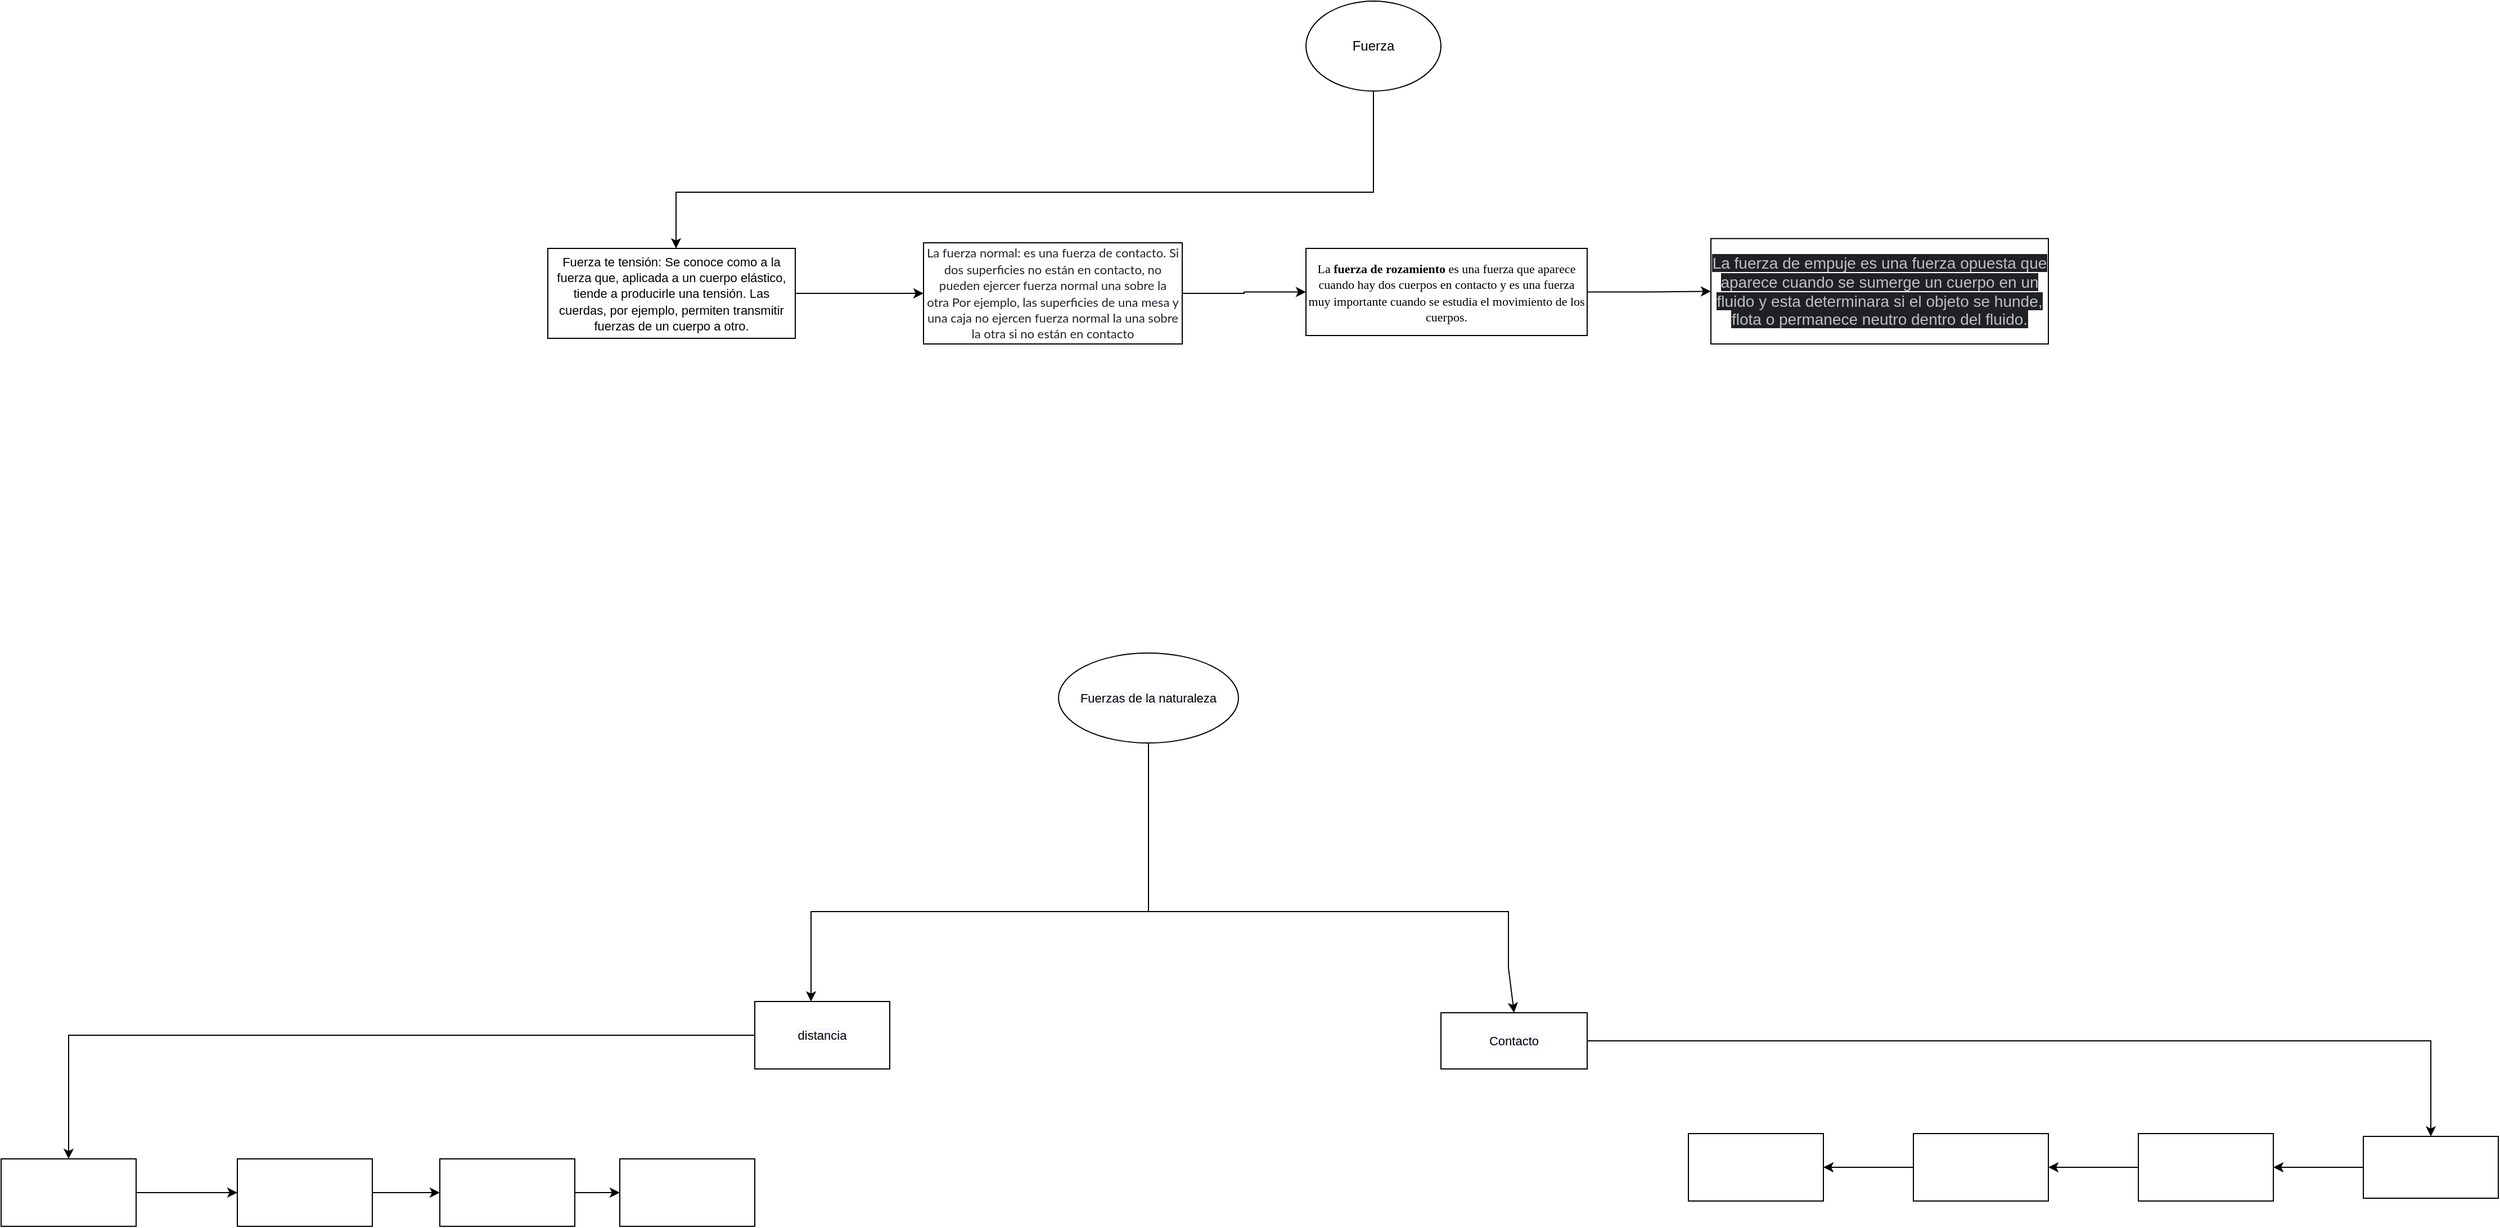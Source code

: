 <mxfile version="15.6.8" type="github" pages="5">
  <diagram id="C5RBs43oDa-KdzZeNtuy" name="Page-1">
    <mxGraphModel dx="4034" dy="1300" grid="1" gridSize="10" guides="1" tooltips="1" connect="1" arrows="1" fold="1" page="1" pageScale="1" pageWidth="827" pageHeight="1169" math="0" shadow="0">
      <root>
        <mxCell id="WIyWlLk6GJQsqaUBKTNV-0" />
        <mxCell id="WIyWlLk6GJQsqaUBKTNV-1" parent="WIyWlLk6GJQsqaUBKTNV-0" />
        <mxCell id="vAVDOsP7CAd0WjfPpMyQ-2" value="" style="edgeStyle=orthogonalEdgeStyle;rounded=0;orthogonalLoop=1;jettySize=auto;html=1;" edge="1" parent="WIyWlLk6GJQsqaUBKTNV-1" source="vAVDOsP7CAd0WjfPpMyQ-0" target="vAVDOsP7CAd0WjfPpMyQ-3">
          <mxGeometry relative="1" as="geometry">
            <mxPoint x="-160" y="320" as="targetPoint" />
            <Array as="points">
              <mxPoint x="320" y="240" />
              <mxPoint x="-300" y="240" />
            </Array>
          </mxGeometry>
        </mxCell>
        <mxCell id="vAVDOsP7CAd0WjfPpMyQ-0" value="Fuerza" style="ellipse;whiteSpace=wrap;html=1;" vertex="1" parent="WIyWlLk6GJQsqaUBKTNV-1">
          <mxGeometry x="260" y="70" width="120" height="80" as="geometry" />
        </mxCell>
        <mxCell id="vAVDOsP7CAd0WjfPpMyQ-5" value="" style="edgeStyle=orthogonalEdgeStyle;rounded=0;orthogonalLoop=1;jettySize=auto;html=1;" edge="1" parent="WIyWlLk6GJQsqaUBKTNV-1" source="vAVDOsP7CAd0WjfPpMyQ-3" target="vAVDOsP7CAd0WjfPpMyQ-4">
          <mxGeometry relative="1" as="geometry" />
        </mxCell>
        <mxCell id="vAVDOsP7CAd0WjfPpMyQ-3" value="&lt;font style=&quot;font-size: 11px&quot;&gt;Fuerza te tensión:&amp;nbsp;&lt;span style=&quot;background-color: rgb(255 , 255 , 255) ; font-family: &amp;#34;helvetica&amp;#34; , &amp;#34;georgia&amp;#34; , &amp;#34;times new roman&amp;#34; , serif&quot;&gt;Se conoce como &lt;/span&gt;&lt;span style=&quot;background-color: rgb(255 , 255 , 255) ; font-family: &amp;#34;helvetica&amp;#34; , &amp;#34;georgia&amp;#34; , &amp;#34;times new roman&amp;#34; , serif&quot;&gt;a la fuerza que, aplicada a un cuerpo elástico, tiende a producirle una tensión.&amp;nbsp;&lt;/span&gt;&lt;span style=&quot;background-color: rgb(255 , 255 , 255) ; font-family: &amp;#34;helvetica&amp;#34; , &amp;#34;georgia&amp;#34; , &amp;#34;times new roman&amp;#34; , serif&quot;&gt;Las cuerdas, por ejemplo, permiten transmitir fuerzas de un cuerpo a otro.&lt;/span&gt;&lt;span style=&quot;background-color: rgb(255 , 255 , 255) ; color: rgb(85 , 85 , 85) ; font-family: &amp;#34;helvetica&amp;#34; , &amp;#34;georgia&amp;#34; , &amp;#34;times new roman&amp;#34; , serif&quot;&gt;&lt;br&gt;&lt;/span&gt;&lt;/font&gt;" style="rounded=0;whiteSpace=wrap;html=1;" vertex="1" parent="WIyWlLk6GJQsqaUBKTNV-1">
          <mxGeometry x="-414" y="290" width="220" height="80" as="geometry" />
        </mxCell>
        <mxCell id="vAVDOsP7CAd0WjfPpMyQ-7" value="" style="edgeStyle=orthogonalEdgeStyle;rounded=0;orthogonalLoop=1;jettySize=auto;html=1;" edge="1" parent="WIyWlLk6GJQsqaUBKTNV-1" source="vAVDOsP7CAd0WjfPpMyQ-4" target="vAVDOsP7CAd0WjfPpMyQ-6">
          <mxGeometry relative="1" as="geometry" />
        </mxCell>
        <mxCell id="vAVDOsP7CAd0WjfPpMyQ-4" value="&lt;span style=&quot;color: rgb(33 , 36 , 44) ; font-family: &amp;#34;lato&amp;#34; , &amp;#34;noto sans&amp;#34; , &amp;#34;helvetica&amp;#34; , &amp;#34;corbel&amp;#34; , sans-serif , &amp;#34;helvetica&amp;#34; , &amp;#34;corbel&amp;#34; , sans-serif ; background-color: rgb(255 , 255 , 255)&quot;&gt;&lt;font style=&quot;font-size: 11px&quot;&gt;La fuerza normal: es una fuerza de contacto. Si dos superficies no están en contacto, no pueden ejercer fuerza normal una sobre la otra&lt;/font&gt;&lt;/span&gt;&lt;span style=&quot;color: rgb(33 , 36 , 44) ; font-family: &amp;#34;lato&amp;#34; , &amp;#34;noto sans&amp;#34; , &amp;#34;helvetica&amp;#34; , &amp;#34;corbel&amp;#34; , sans-serif , &amp;#34;helvetica&amp;#34; , &amp;#34;corbel&amp;#34; , sans-serif ; font-size: 11px ; background-color: rgb(255 , 255 , 255)&quot;&gt;&amp;nbsp;Por ejemplo, las superficies de una mesa y una caja no ejercen fuerza normal la una sobre la otra si no están en contacto&lt;/span&gt;" style="whiteSpace=wrap;html=1;rounded=0;" vertex="1" parent="WIyWlLk6GJQsqaUBKTNV-1">
          <mxGeometry x="-80" y="285" width="230" height="90" as="geometry" />
        </mxCell>
        <mxCell id="vAVDOsP7CAd0WjfPpMyQ-9" value="" style="edgeStyle=orthogonalEdgeStyle;rounded=0;orthogonalLoop=1;jettySize=auto;html=1;" edge="1" parent="WIyWlLk6GJQsqaUBKTNV-1" source="vAVDOsP7CAd0WjfPpMyQ-6" target="vAVDOsP7CAd0WjfPpMyQ-8">
          <mxGeometry relative="1" as="geometry" />
        </mxCell>
        <mxCell id="vAVDOsP7CAd0WjfPpMyQ-6" value="&lt;font style=&quot;font-size: 11px&quot;&gt;&lt;span style=&quot;font-family: &amp;#34;times new roman&amp;#34;&quot;&gt;La&amp;nbsp;&lt;/span&gt;&lt;b style=&quot;font-family: &amp;#34;times new roman&amp;#34;&quot;&gt;fuerza de rozamiento&lt;/b&gt;&lt;span&gt;&lt;font face=&quot;Times New Roman&quot; style=&quot;font-size: 11px&quot;&gt;&amp;nbsp;es una fuerza que aparece cuando hay dos cuerpos&amp;nbsp;en contacto y es una fuerza muy importante cuando se estudia el movimiento&amp;nbsp;de los cuerpos.&lt;/font&gt;&lt;/span&gt;&lt;/font&gt;" style="whiteSpace=wrap;html=1;rounded=0;" vertex="1" parent="WIyWlLk6GJQsqaUBKTNV-1">
          <mxGeometry x="260" y="290" width="250" height="77.5" as="geometry" />
        </mxCell>
        <mxCell id="vAVDOsP7CAd0WjfPpMyQ-8" value="&lt;span style=&quot;color: rgb(189 , 193 , 198) ; font-family: &amp;#34;arial&amp;#34; , sans-serif ; font-size: 14px ; text-align: left ; background-color: rgb(32 , 33 , 36)&quot;&gt;La fuerza de empuje es una fuerza opuesta que aparece cuando se sumerge un cuerpo en un fluido y esta determinara si el objeto se hunde, flota o permanece neutro dentro del fluido.&lt;/span&gt;" style="whiteSpace=wrap;html=1;rounded=0;" vertex="1" parent="WIyWlLk6GJQsqaUBKTNV-1">
          <mxGeometry x="620" y="281.25" width="300" height="93.75" as="geometry" />
        </mxCell>
        <mxCell id="vAVDOsP7CAd0WjfPpMyQ-11" style="edgeStyle=orthogonalEdgeStyle;rounded=0;orthogonalLoop=1;jettySize=auto;html=1;exitX=0.5;exitY=1;exitDx=0;exitDy=0;fontSize=11;" edge="1" parent="WIyWlLk6GJQsqaUBKTNV-1" source="vAVDOsP7CAd0WjfPpMyQ-6" target="vAVDOsP7CAd0WjfPpMyQ-6">
          <mxGeometry relative="1" as="geometry" />
        </mxCell>
        <mxCell id="vAVDOsP7CAd0WjfPpMyQ-15" value="" style="edgeStyle=orthogonalEdgeStyle;rounded=0;orthogonalLoop=1;jettySize=auto;html=1;fontSize=11;fontColor=#000000;" edge="1" parent="WIyWlLk6GJQsqaUBKTNV-1" source="vAVDOsP7CAd0WjfPpMyQ-13">
          <mxGeometry relative="1" as="geometry">
            <mxPoint x="-180" y="960" as="targetPoint" />
            <Array as="points">
              <mxPoint x="120" y="880" />
              <mxPoint x="-180" y="880" />
              <mxPoint x="-180" y="960" />
            </Array>
          </mxGeometry>
        </mxCell>
        <mxCell id="vAVDOsP7CAd0WjfPpMyQ-13" value="Fuerzas de la naturaleza" style="ellipse;whiteSpace=wrap;html=1;labelBackgroundColor=#F7F9FF;fontSize=11;fontColor=#000000;" vertex="1" parent="WIyWlLk6GJQsqaUBKTNV-1">
          <mxGeometry x="40" y="650" width="160" height="80" as="geometry" />
        </mxCell>
        <mxCell id="vAVDOsP7CAd0WjfPpMyQ-16" value="" style="endArrow=classic;html=1;rounded=0;fontSize=11;fontColor=#000000;exitX=0.5;exitY=1;exitDx=0;exitDy=0;entryX=0.5;entryY=0;entryDx=0;entryDy=0;" edge="1" parent="WIyWlLk6GJQsqaUBKTNV-1" source="vAVDOsP7CAd0WjfPpMyQ-13" target="vAVDOsP7CAd0WjfPpMyQ-21">
          <mxGeometry width="50" height="50" relative="1" as="geometry">
            <mxPoint x="120" y="790" as="sourcePoint" />
            <mxPoint x="450" y="990" as="targetPoint" />
            <Array as="points">
              <mxPoint x="120" y="880" />
              <mxPoint x="440" y="880" />
              <mxPoint x="440" y="910" />
              <mxPoint x="440" y="930" />
            </Array>
          </mxGeometry>
        </mxCell>
        <mxCell id="vAVDOsP7CAd0WjfPpMyQ-25" value="" style="edgeStyle=orthogonalEdgeStyle;rounded=0;orthogonalLoop=1;jettySize=auto;html=1;fontSize=11;fontColor=#000000;" edge="1" parent="WIyWlLk6GJQsqaUBKTNV-1" source="vAVDOsP7CAd0WjfPpMyQ-18" target="vAVDOsP7CAd0WjfPpMyQ-24">
          <mxGeometry relative="1" as="geometry">
            <Array as="points">
              <mxPoint x="-840" y="990" />
              <mxPoint x="-840" y="1130" />
            </Array>
          </mxGeometry>
        </mxCell>
        <mxCell id="vAVDOsP7CAd0WjfPpMyQ-18" value="distancia" style="rounded=0;whiteSpace=wrap;html=1;labelBackgroundColor=#F7F9FF;fontSize=11;fontColor=#000000;" vertex="1" parent="WIyWlLk6GJQsqaUBKTNV-1">
          <mxGeometry x="-230" y="960" width="120" height="60" as="geometry" />
        </mxCell>
        <mxCell id="vAVDOsP7CAd0WjfPpMyQ-36" value="" style="edgeStyle=orthogonalEdgeStyle;rounded=0;orthogonalLoop=1;jettySize=auto;html=1;fontSize=11;fontColor=#000000;" edge="1" parent="WIyWlLk6GJQsqaUBKTNV-1" source="vAVDOsP7CAd0WjfPpMyQ-21" target="vAVDOsP7CAd0WjfPpMyQ-35">
          <mxGeometry relative="1" as="geometry" />
        </mxCell>
        <mxCell id="vAVDOsP7CAd0WjfPpMyQ-21" value="Contacto" style="rounded=0;whiteSpace=wrap;html=1;labelBackgroundColor=#F7F9FF;fontSize=11;fontColor=#000000;" vertex="1" parent="WIyWlLk6GJQsqaUBKTNV-1">
          <mxGeometry x="380" y="970" width="130" height="50" as="geometry" />
        </mxCell>
        <mxCell id="vAVDOsP7CAd0WjfPpMyQ-27" value="" style="edgeStyle=orthogonalEdgeStyle;rounded=0;orthogonalLoop=1;jettySize=auto;html=1;fontSize=11;fontColor=#000000;" edge="1" parent="WIyWlLk6GJQsqaUBKTNV-1" source="vAVDOsP7CAd0WjfPpMyQ-24" target="vAVDOsP7CAd0WjfPpMyQ-26">
          <mxGeometry relative="1" as="geometry" />
        </mxCell>
        <mxCell id="vAVDOsP7CAd0WjfPpMyQ-24" value="" style="whiteSpace=wrap;html=1;rounded=0;fontSize=11;fontColor=#000000;labelBackgroundColor=#F7F9FF;" vertex="1" parent="WIyWlLk6GJQsqaUBKTNV-1">
          <mxGeometry x="-900" y="1100" width="120" height="60" as="geometry" />
        </mxCell>
        <mxCell id="vAVDOsP7CAd0WjfPpMyQ-29" value="" style="edgeStyle=orthogonalEdgeStyle;rounded=0;orthogonalLoop=1;jettySize=auto;html=1;fontSize=11;fontColor=#000000;" edge="1" parent="WIyWlLk6GJQsqaUBKTNV-1" source="vAVDOsP7CAd0WjfPpMyQ-26" target="vAVDOsP7CAd0WjfPpMyQ-28">
          <mxGeometry relative="1" as="geometry" />
        </mxCell>
        <mxCell id="vAVDOsP7CAd0WjfPpMyQ-26" value="" style="whiteSpace=wrap;html=1;rounded=0;fontSize=11;fontColor=#000000;labelBackgroundColor=#F7F9FF;" vertex="1" parent="WIyWlLk6GJQsqaUBKTNV-1">
          <mxGeometry x="-690" y="1100" width="120" height="60" as="geometry" />
        </mxCell>
        <mxCell id="vAVDOsP7CAd0WjfPpMyQ-31" value="" style="edgeStyle=orthogonalEdgeStyle;rounded=0;orthogonalLoop=1;jettySize=auto;html=1;fontSize=11;fontColor=#000000;" edge="1" parent="WIyWlLk6GJQsqaUBKTNV-1" source="vAVDOsP7CAd0WjfPpMyQ-28" target="vAVDOsP7CAd0WjfPpMyQ-30">
          <mxGeometry relative="1" as="geometry" />
        </mxCell>
        <mxCell id="vAVDOsP7CAd0WjfPpMyQ-28" value="" style="whiteSpace=wrap;html=1;rounded=0;fontSize=11;fontColor=#000000;labelBackgroundColor=#F7F9FF;" vertex="1" parent="WIyWlLk6GJQsqaUBKTNV-1">
          <mxGeometry x="-510" y="1100" width="120" height="60" as="geometry" />
        </mxCell>
        <mxCell id="vAVDOsP7CAd0WjfPpMyQ-30" value="" style="whiteSpace=wrap;html=1;rounded=0;fontSize=11;fontColor=#000000;labelBackgroundColor=#F7F9FF;" vertex="1" parent="WIyWlLk6GJQsqaUBKTNV-1">
          <mxGeometry x="-350" y="1100" width="120" height="60" as="geometry" />
        </mxCell>
        <mxCell id="vAVDOsP7CAd0WjfPpMyQ-38" value="" style="edgeStyle=orthogonalEdgeStyle;rounded=0;orthogonalLoop=1;jettySize=auto;html=1;fontSize=11;fontColor=#000000;" edge="1" parent="WIyWlLk6GJQsqaUBKTNV-1" source="vAVDOsP7CAd0WjfPpMyQ-35" target="vAVDOsP7CAd0WjfPpMyQ-37">
          <mxGeometry relative="1" as="geometry" />
        </mxCell>
        <mxCell id="vAVDOsP7CAd0WjfPpMyQ-35" value="" style="whiteSpace=wrap;html=1;rounded=0;fontSize=11;fontColor=#000000;labelBackgroundColor=#F7F9FF;" vertex="1" parent="WIyWlLk6GJQsqaUBKTNV-1">
          <mxGeometry x="1200" y="1080" width="120" height="55" as="geometry" />
        </mxCell>
        <mxCell id="vAVDOsP7CAd0WjfPpMyQ-40" value="" style="edgeStyle=orthogonalEdgeStyle;rounded=0;orthogonalLoop=1;jettySize=auto;html=1;fontSize=11;fontColor=#000000;" edge="1" parent="WIyWlLk6GJQsqaUBKTNV-1" source="vAVDOsP7CAd0WjfPpMyQ-37" target="vAVDOsP7CAd0WjfPpMyQ-39">
          <mxGeometry relative="1" as="geometry" />
        </mxCell>
        <mxCell id="vAVDOsP7CAd0WjfPpMyQ-37" value="" style="whiteSpace=wrap;html=1;rounded=0;fontSize=11;fontColor=#000000;labelBackgroundColor=#F7F9FF;" vertex="1" parent="WIyWlLk6GJQsqaUBKTNV-1">
          <mxGeometry x="1000" y="1077.5" width="120" height="60" as="geometry" />
        </mxCell>
        <mxCell id="vAVDOsP7CAd0WjfPpMyQ-42" value="" style="edgeStyle=orthogonalEdgeStyle;rounded=0;orthogonalLoop=1;jettySize=auto;html=1;fontSize=11;fontColor=#000000;" edge="1" parent="WIyWlLk6GJQsqaUBKTNV-1" source="vAVDOsP7CAd0WjfPpMyQ-39" target="vAVDOsP7CAd0WjfPpMyQ-41">
          <mxGeometry relative="1" as="geometry" />
        </mxCell>
        <mxCell id="vAVDOsP7CAd0WjfPpMyQ-39" value="" style="whiteSpace=wrap;html=1;rounded=0;fontSize=11;fontColor=#000000;labelBackgroundColor=#F7F9FF;" vertex="1" parent="WIyWlLk6GJQsqaUBKTNV-1">
          <mxGeometry x="800" y="1077.5" width="120" height="60" as="geometry" />
        </mxCell>
        <mxCell id="vAVDOsP7CAd0WjfPpMyQ-41" value="" style="whiteSpace=wrap;html=1;rounded=0;fontSize=11;fontColor=#000000;labelBackgroundColor=#F7F9FF;" vertex="1" parent="WIyWlLk6GJQsqaUBKTNV-1">
          <mxGeometry x="600" y="1077.5" width="120" height="60" as="geometry" />
        </mxCell>
      </root>
    </mxGraphModel>
  </diagram>
  <diagram id="a9kGSJYgxwQCSWXo4pwc" name="DESPLAZAMIENTO ENTRE 2 PUNTOS">
    <mxGraphModel dx="1680" dy="450" grid="1" gridSize="10" guides="1" tooltips="1" connect="1" arrows="1" fold="1" page="1" pageScale="1" pageWidth="827" pageHeight="1169" math="0" shadow="0">
      <root>
        <mxCell id="SuKJYPEuC0iPRnV6mOwe-0" />
        <mxCell id="SuKJYPEuC0iPRnV6mOwe-1" parent="SuKJYPEuC0iPRnV6mOwe-0" />
        <mxCell id="SuKJYPEuC0iPRnV6mOwe-5" value="" style="edgeStyle=orthogonalEdgeStyle;rounded=0;orthogonalLoop=1;jettySize=auto;html=1;" edge="1" parent="SuKJYPEuC0iPRnV6mOwe-1" source="SuKJYPEuC0iPRnV6mOwe-3" target="SuKJYPEuC0iPRnV6mOwe-4">
          <mxGeometry relative="1" as="geometry" />
        </mxCell>
        <mxCell id="SuKJYPEuC0iPRnV6mOwe-3" value="Desplazamiento entre 2 puntos" style="ellipse;whiteSpace=wrap;html=1;" vertex="1" parent="SuKJYPEuC0iPRnV6mOwe-1">
          <mxGeometry x="354" y="250" width="120" height="80" as="geometry" />
        </mxCell>
        <mxCell id="SuKJYPEuC0iPRnV6mOwe-9" value="" style="edgeStyle=orthogonalEdgeStyle;rounded=0;orthogonalLoop=1;jettySize=auto;html=1;" edge="1" parent="SuKJYPEuC0iPRnV6mOwe-1" source="SuKJYPEuC0iPRnV6mOwe-4">
          <mxGeometry relative="1" as="geometry">
            <mxPoint x="414" y="510" as="targetPoint" />
            <Array as="points">
              <mxPoint x="414" y="500" />
              <mxPoint x="414" y="500" />
            </Array>
          </mxGeometry>
        </mxCell>
        <mxCell id="SuKJYPEuC0iPRnV6mOwe-4" value="Buscar la ruta por google maps" style="shape=parallelogram;perimeter=parallelogramPerimeter;whiteSpace=wrap;html=1;fixedSize=1;" vertex="1" parent="SuKJYPEuC0iPRnV6mOwe-1">
          <mxGeometry x="293" y="380" width="242" height="80" as="geometry" />
        </mxCell>
        <mxCell id="SuKJYPEuC0iPRnV6mOwe-11" value="" style="edgeStyle=orthogonalEdgeStyle;rounded=0;orthogonalLoop=1;jettySize=auto;html=1;strokeColor=default;exitX=1;exitY=0.5;exitDx=0;exitDy=0;" edge="1" parent="SuKJYPEuC0iPRnV6mOwe-1" source="4g9oOpW-LsOW5fZ3vZNe-14">
          <mxGeometry relative="1" as="geometry">
            <mxPoint x="508.429" y="959.5" as="sourcePoint" />
            <mxPoint x="666" y="959.5" as="targetPoint" />
            <Array as="points">
              <mxPoint x="576" y="960" />
            </Array>
          </mxGeometry>
        </mxCell>
        <mxCell id="FzpXAM57OUHYjWY2UbxH-19" value="" style="edgeStyle=orthogonalEdgeStyle;rounded=0;orthogonalLoop=1;jettySize=auto;html=1;" edge="1" parent="SuKJYPEuC0iPRnV6mOwe-1" target="FzpXAM57OUHYjWY2UbxH-18">
          <mxGeometry relative="1" as="geometry">
            <mxPoint x="360" y="960" as="sourcePoint" />
            <Array as="points">
              <mxPoint x="330" y="960" />
              <mxPoint x="330" y="960" />
            </Array>
          </mxGeometry>
        </mxCell>
        <mxCell id="SuKJYPEuC0iPRnV6mOwe-10" value="Caminar hacia la estacion&amp;nbsp;" style="whiteSpace=wrap;html=1;" vertex="1" parent="SuKJYPEuC0iPRnV6mOwe-1">
          <mxGeometry x="666" y="930" width="124" height="60" as="geometry" />
        </mxCell>
        <mxCell id="SuKJYPEuC0iPRnV6mOwe-12" value="Si" style="text;html=1;align=center;verticalAlign=middle;resizable=0;points=[];autosize=1;strokeColor=none;fillColor=none;" vertex="1" parent="SuKJYPEuC0iPRnV6mOwe-1">
          <mxGeometry x="535" y="940" width="30" height="20" as="geometry" />
        </mxCell>
        <mxCell id="FzpXAM57OUHYjWY2UbxH-9" value="" style="edgeStyle=orthogonalEdgeStyle;rounded=0;orthogonalLoop=1;jettySize=auto;html=1;" edge="1" parent="SuKJYPEuC0iPRnV6mOwe-1" source="FzpXAM57OUHYjWY2UbxH-0" target="FzpXAM57OUHYjWY2UbxH-8">
          <mxGeometry relative="1" as="geometry" />
        </mxCell>
        <mxCell id="FzpXAM57OUHYjWY2UbxH-12" value="" style="edgeStyle=orthogonalEdgeStyle;rounded=0;orthogonalLoop=1;jettySize=auto;html=1;" edge="1" parent="SuKJYPEuC0iPRnV6mOwe-1" source="FzpXAM57OUHYjWY2UbxH-0">
          <mxGeometry relative="1" as="geometry">
            <mxPoint x="414" y="650" as="targetPoint" />
          </mxGeometry>
        </mxCell>
        <mxCell id="FzpXAM57OUHYjWY2UbxH-0" value="Es la ruta con menos semafos?" style="whiteSpace=wrap;html=1;" vertex="1" parent="SuKJYPEuC0iPRnV6mOwe-1">
          <mxGeometry x="354" y="510" width="120" height="60" as="geometry" />
        </mxCell>
        <mxCell id="FzpXAM57OUHYjWY2UbxH-4" style="edgeStyle=orthogonalEdgeStyle;rounded=0;orthogonalLoop=1;jettySize=auto;html=1;exitX=0.442;exitY=0.983;exitDx=0;exitDy=0;exitPerimeter=0;" edge="1" parent="SuKJYPEuC0iPRnV6mOwe-1" source="SuKJYPEuC0iPRnV6mOwe-10" target="4g9oOpW-LsOW5fZ3vZNe-5">
          <mxGeometry relative="1" as="geometry">
            <mxPoint x="470" y="1085" as="targetPoint" />
            <Array as="points">
              <mxPoint x="728" y="1125" />
            </Array>
          </mxGeometry>
        </mxCell>
        <mxCell id="FzpXAM57OUHYjWY2UbxH-13" style="edgeStyle=orthogonalEdgeStyle;rounded=0;orthogonalLoop=1;jettySize=auto;html=1;" edge="1" parent="SuKJYPEuC0iPRnV6mOwe-1" source="FzpXAM57OUHYjWY2UbxH-8">
          <mxGeometry relative="1" as="geometry">
            <mxPoint x="420" y="620" as="targetPoint" />
            <Array as="points">
              <mxPoint x="720" y="620" />
            </Array>
          </mxGeometry>
        </mxCell>
        <mxCell id="FzpXAM57OUHYjWY2UbxH-8" value="La ruta alterna tiene menos semaforos" style="whiteSpace=wrap;html=1;" vertex="1" parent="SuKJYPEuC0iPRnV6mOwe-1">
          <mxGeometry x="660" y="510" width="120" height="60" as="geometry" />
        </mxCell>
        <mxCell id="FzpXAM57OUHYjWY2UbxH-10" value="No" style="text;html=1;align=center;verticalAlign=middle;resizable=0;points=[];autosize=1;strokeColor=none;fillColor=none;" vertex="1" parent="SuKJYPEuC0iPRnV6mOwe-1">
          <mxGeometry x="550" y="520" width="30" height="20" as="geometry" />
        </mxCell>
        <mxCell id="FzpXAM57OUHYjWY2UbxH-14" value="Si&lt;br&gt;" style="text;html=1;align=center;verticalAlign=middle;resizable=0;points=[];autosize=1;strokeColor=none;fillColor=none;" vertex="1" parent="SuKJYPEuC0iPRnV6mOwe-1">
          <mxGeometry x="414" y="590" width="30" height="20" as="geometry" />
        </mxCell>
        <mxCell id="4g9oOpW-LsOW5fZ3vZNe-8" value="" style="edgeStyle=orthogonalEdgeStyle;rounded=0;orthogonalLoop=1;jettySize=auto;html=1;" edge="1" parent="SuKJYPEuC0iPRnV6mOwe-1" source="FzpXAM57OUHYjWY2UbxH-18" target="4g9oOpW-LsOW5fZ3vZNe-7">
          <mxGeometry relative="1" as="geometry">
            <Array as="points">
              <mxPoint x="-90" y="965" />
            </Array>
          </mxGeometry>
        </mxCell>
        <mxCell id="FzpXAM57OUHYjWY2UbxH-18" value="Esperar hasta que este disponible" style="whiteSpace=wrap;html=1;" vertex="1" parent="SuKJYPEuC0iPRnV6mOwe-1">
          <mxGeometry x="60" y="930" width="120" height="60" as="geometry" />
        </mxCell>
        <mxCell id="FzpXAM57OUHYjWY2UbxH-20" value="No" style="text;html=1;align=center;verticalAlign=middle;resizable=0;points=[];autosize=1;strokeColor=none;fillColor=none;" vertex="1" parent="SuKJYPEuC0iPRnV6mOwe-1">
          <mxGeometry x="245" y="940" width="30" height="20" as="geometry" />
        </mxCell>
        <mxCell id="4g9oOpW-LsOW5fZ3vZNe-6" value="" style="edgeStyle=orthogonalEdgeStyle;rounded=0;orthogonalLoop=1;jettySize=auto;html=1;" edge="1" parent="SuKJYPEuC0iPRnV6mOwe-1" source="4g9oOpW-LsOW5fZ3vZNe-2" target="4g9oOpW-LsOW5fZ3vZNe-5">
          <mxGeometry relative="1" as="geometry">
            <Array as="points">
              <mxPoint x="200" y="1125" />
              <mxPoint x="200" y="1125" />
            </Array>
          </mxGeometry>
        </mxCell>
        <mxCell id="4g9oOpW-LsOW5fZ3vZNe-2" value="Caminar hacia la estacion" style="whiteSpace=wrap;html=1;" vertex="1" parent="SuKJYPEuC0iPRnV6mOwe-1">
          <mxGeometry x="50" y="1095" width="120" height="60" as="geometry" />
        </mxCell>
        <mxCell id="4g9oOpW-LsOW5fZ3vZNe-5" value="Tomar autobus" style="whiteSpace=wrap;html=1;" vertex="1" parent="SuKJYPEuC0iPRnV6mOwe-1">
          <mxGeometry x="354" y="1095" width="120" height="60" as="geometry" />
        </mxCell>
        <mxCell id="4g9oOpW-LsOW5fZ3vZNe-7" value="Autobus disponiible" style="whiteSpace=wrap;html=1;" vertex="1" parent="SuKJYPEuC0iPRnV6mOwe-1">
          <mxGeometry x="-150" y="1015" width="120" height="60" as="geometry" />
        </mxCell>
        <mxCell id="4g9oOpW-LsOW5fZ3vZNe-12" value="" style="endArrow=classic;html=1;exitX=0.5;exitY=1;exitDx=0;exitDy=0;" edge="1" parent="SuKJYPEuC0iPRnV6mOwe-1" source="4g9oOpW-LsOW5fZ3vZNe-7">
          <mxGeometry width="50" height="50" relative="1" as="geometry">
            <mxPoint x="-90" y="1135" as="sourcePoint" />
            <mxPoint x="40" y="1125" as="targetPoint" />
            <Array as="points">
              <mxPoint x="-90" y="1125" />
              <mxPoint x="-70" y="1125" />
              <mxPoint x="-30" y="1125" />
            </Array>
          </mxGeometry>
        </mxCell>
        <mxCell id="4g9oOpW-LsOW5fZ3vZNe-14" value="Hay ruta de autobus?" style="rhombus;whiteSpace=wrap;html=1;" vertex="1" parent="SuKJYPEuC0iPRnV6mOwe-1">
          <mxGeometry x="361" y="920" width="106" height="80" as="geometry" />
        </mxCell>
        <mxCell id="Vt6GcM5Ct6ylvCN8iRcW-1" value="" style="edgeStyle=orthogonalEdgeStyle;rounded=0;orthogonalLoop=1;jettySize=auto;html=1;strokeColor=default;" edge="1" parent="SuKJYPEuC0iPRnV6mOwe-1" source="4g9oOpW-LsOW5fZ3vZNe-19">
          <mxGeometry relative="1" as="geometry">
            <mxPoint x="414" y="1250" as="targetPoint" />
          </mxGeometry>
        </mxCell>
        <mxCell id="4g9oOpW-LsOW5fZ3vZNe-19" value="Tomar autobus" style="whiteSpace=wrap;html=1;" vertex="1" parent="SuKJYPEuC0iPRnV6mOwe-1">
          <mxGeometry x="354" y="1095" width="120" height="60" as="geometry" />
        </mxCell>
        <mxCell id="4g9oOpW-LsOW5fZ3vZNe-22" value="La ruta alterna demora menos en llegar a mi destino?" style="rounded=0;whiteSpace=wrap;html=1;" vertex="1" parent="SuKJYPEuC0iPRnV6mOwe-1">
          <mxGeometry x="354" y="650" width="120" height="60" as="geometry" />
        </mxCell>
        <mxCell id="4g9oOpW-LsOW5fZ3vZNe-23" value="" style="endArrow=classic;html=1;strokeColor=default;exitX=0.5;exitY=1;exitDx=0;exitDy=0;" edge="1" parent="SuKJYPEuC0iPRnV6mOwe-1" source="4g9oOpW-LsOW5fZ3vZNe-22">
          <mxGeometry width="50" height="50" relative="1" as="geometry">
            <mxPoint x="414" y="780" as="sourcePoint" />
            <mxPoint x="414" y="790" as="targetPoint" />
          </mxGeometry>
        </mxCell>
        <mxCell id="4g9oOpW-LsOW5fZ3vZNe-24" value="Si" style="text;html=1;align=center;verticalAlign=middle;resizable=0;points=[];autosize=1;strokeColor=none;fillColor=none;" vertex="1" parent="SuKJYPEuC0iPRnV6mOwe-1">
          <mxGeometry x="414" y="740" width="30" height="20" as="geometry" />
        </mxCell>
        <mxCell id="4g9oOpW-LsOW5fZ3vZNe-27" value="" style="edgeStyle=orthogonalEdgeStyle;rounded=0;orthogonalLoop=1;jettySize=auto;html=1;strokeColor=default;" edge="1" parent="SuKJYPEuC0iPRnV6mOwe-1" source="4g9oOpW-LsOW5fZ3vZNe-25" target="4g9oOpW-LsOW5fZ3vZNe-26">
          <mxGeometry relative="1" as="geometry" />
        </mxCell>
        <mxCell id="4g9oOpW-LsOW5fZ3vZNe-25" value="Es la manera mas economica de ir?" style="rounded=0;whiteSpace=wrap;html=1;" vertex="1" parent="SuKJYPEuC0iPRnV6mOwe-1">
          <mxGeometry x="351" y="790" width="120" height="60" as="geometry" />
        </mxCell>
        <mxCell id="3jdfHCoKDubQOqjkf-vJ-2" value="" style="edgeStyle=orthogonalEdgeStyle;rounded=0;orthogonalLoop=1;jettySize=auto;html=1;strokeColor=default;" edge="1" parent="SuKJYPEuC0iPRnV6mOwe-1" source="4g9oOpW-LsOW5fZ3vZNe-26">
          <mxGeometry relative="1" as="geometry">
            <mxPoint x="480" y="1940" as="targetPoint" />
            <Array as="points">
              <mxPoint x="900" y="1940" />
            </Array>
          </mxGeometry>
        </mxCell>
        <mxCell id="4g9oOpW-LsOW5fZ3vZNe-26" value="Ir en bicicleta electrica" style="whiteSpace=wrap;html=1;rounded=0;" vertex="1" parent="SuKJYPEuC0iPRnV6mOwe-1">
          <mxGeometry x="840" y="790" width="120" height="60" as="geometry" />
        </mxCell>
        <mxCell id="4g9oOpW-LsOW5fZ3vZNe-28" value="No" style="text;html=1;align=center;verticalAlign=middle;resizable=0;points=[];autosize=1;strokeColor=none;fillColor=none;" vertex="1" parent="SuKJYPEuC0iPRnV6mOwe-1">
          <mxGeometry x="700" y="790" width="30" height="20" as="geometry" />
        </mxCell>
        <mxCell id="4g9oOpW-LsOW5fZ3vZNe-33" value="" style="endArrow=classic;html=1;strokeColor=default;" edge="1" parent="SuKJYPEuC0iPRnV6mOwe-1">
          <mxGeometry width="50" height="50" relative="1" as="geometry">
            <mxPoint x="414" y="850" as="sourcePoint" />
            <mxPoint x="414" y="920" as="targetPoint" />
            <Array as="points">
              <mxPoint x="414" y="890" />
            </Array>
          </mxGeometry>
        </mxCell>
        <mxCell id="Vt6GcM5Ct6ylvCN8iRcW-5" value="" style="edgeStyle=orthogonalEdgeStyle;rounded=0;orthogonalLoop=1;jettySize=auto;html=1;strokeColor=default;" edge="1" parent="SuKJYPEuC0iPRnV6mOwe-1" source="Vt6GcM5Ct6ylvCN8iRcW-2" target="Vt6GcM5Ct6ylvCN8iRcW-4">
          <mxGeometry relative="1" as="geometry" />
        </mxCell>
        <mxCell id="Vt6GcM5Ct6ylvCN8iRcW-7" value="" style="edgeStyle=orthogonalEdgeStyle;rounded=0;orthogonalLoop=1;jettySize=auto;html=1;strokeColor=default;" edge="1" parent="SuKJYPEuC0iPRnV6mOwe-1" source="Vt6GcM5Ct6ylvCN8iRcW-2" target="Vt6GcM5Ct6ylvCN8iRcW-6">
          <mxGeometry relative="1" as="geometry" />
        </mxCell>
        <mxCell id="Vt6GcM5Ct6ylvCN8iRcW-2" value="Hay libros para leer en el camino?" style="rhombus;whiteSpace=wrap;html=1;" vertex="1" parent="SuKJYPEuC0iPRnV6mOwe-1">
          <mxGeometry x="329" y="1250" width="170" height="120" as="geometry" />
        </mxCell>
        <mxCell id="Vt6GcM5Ct6ylvCN8iRcW-14" value="" style="edgeStyle=orthogonalEdgeStyle;rounded=0;orthogonalLoop=1;jettySize=auto;html=1;strokeColor=default;entryX=0;entryY=0.5;entryDx=0;entryDy=0;" edge="1" parent="SuKJYPEuC0iPRnV6mOwe-1" source="Vt6GcM5Ct6ylvCN8iRcW-4" target="Vt6GcM5Ct6ylvCN8iRcW-11">
          <mxGeometry relative="1" as="geometry">
            <mxPoint x="110" y="1670" as="targetPoint" />
            <Array as="points">
              <mxPoint x="110" y="1510" />
            </Array>
          </mxGeometry>
        </mxCell>
        <mxCell id="Vt6GcM5Ct6ylvCN8iRcW-4" value="Buscar en mi celular libros en pdf" style="whiteSpace=wrap;html=1;" vertex="1" parent="SuKJYPEuC0iPRnV6mOwe-1">
          <mxGeometry x="50" y="1280" width="120" height="60" as="geometry" />
        </mxCell>
        <mxCell id="Vt6GcM5Ct6ylvCN8iRcW-16" value="" style="edgeStyle=orthogonalEdgeStyle;rounded=0;orthogonalLoop=1;jettySize=auto;html=1;strokeColor=default;entryX=1;entryY=0.5;entryDx=0;entryDy=0;" edge="1" parent="SuKJYPEuC0iPRnV6mOwe-1" source="Vt6GcM5Ct6ylvCN8iRcW-6" target="Vt6GcM5Ct6ylvCN8iRcW-11">
          <mxGeometry relative="1" as="geometry">
            <mxPoint x="728" y="1690" as="targetPoint" />
            <Array as="points">
              <mxPoint x="728" y="1510" />
            </Array>
          </mxGeometry>
        </mxCell>
        <mxCell id="Vt6GcM5Ct6ylvCN8iRcW-6" value="Tomar libro de mi gusto" style="whiteSpace=wrap;html=1;" vertex="1" parent="SuKJYPEuC0iPRnV6mOwe-1">
          <mxGeometry x="668" y="1280" width="120" height="60" as="geometry" />
        </mxCell>
        <mxCell id="Vt6GcM5Ct6ylvCN8iRcW-9" value="No" style="text;html=1;align=center;verticalAlign=middle;resizable=0;points=[];autosize=1;strokeColor=none;fillColor=none;" vertex="1" parent="SuKJYPEuC0iPRnV6mOwe-1">
          <mxGeometry x="245" y="1290" width="30" height="20" as="geometry" />
        </mxCell>
        <mxCell id="Vt6GcM5Ct6ylvCN8iRcW-10" value="Si" style="text;html=1;align=center;verticalAlign=middle;resizable=0;points=[];autosize=1;strokeColor=none;fillColor=none;" vertex="1" parent="SuKJYPEuC0iPRnV6mOwe-1">
          <mxGeometry x="535" y="1290" width="30" height="20" as="geometry" />
        </mxCell>
        <mxCell id="3jdfHCoKDubQOqjkf-vJ-0" value="" style="edgeStyle=orthogonalEdgeStyle;rounded=0;orthogonalLoop=1;jettySize=auto;html=1;strokeColor=default;" edge="1" parent="SuKJYPEuC0iPRnV6mOwe-1" source="Vt6GcM5Ct6ylvCN8iRcW-11" target="Vt6GcM5Ct6ylvCN8iRcW-17">
          <mxGeometry relative="1" as="geometry" />
        </mxCell>
        <mxCell id="Vt6GcM5Ct6ylvCN8iRcW-11" value="Leer" style="whiteSpace=wrap;html=1;" vertex="1" parent="SuKJYPEuC0iPRnV6mOwe-1">
          <mxGeometry x="354" y="1480" width="120" height="60" as="geometry" />
        </mxCell>
        <mxCell id="3jdfHCoKDubQOqjkf-vJ-6" value="" style="edgeStyle=orthogonalEdgeStyle;rounded=0;orthogonalLoop=1;jettySize=auto;html=1;strokeColor=default;" edge="1" parent="SuKJYPEuC0iPRnV6mOwe-1" source="Vt6GcM5Ct6ylvCN8iRcW-17" target="3jdfHCoKDubQOqjkf-vJ-5">
          <mxGeometry relative="1" as="geometry" />
        </mxCell>
        <mxCell id="Vt6GcM5Ct6ylvCN8iRcW-17" value="Esperar a llegar" style="whiteSpace=wrap;html=1;" vertex="1" parent="SuKJYPEuC0iPRnV6mOwe-1">
          <mxGeometry x="354" y="1600" width="120" height="60" as="geometry" />
        </mxCell>
        <mxCell id="6B96oJ4_Iv1Lt1aRZuTI-1" value="" style="edgeStyle=orthogonalEdgeStyle;rounded=0;orthogonalLoop=1;jettySize=auto;html=1;strokeColor=default;" edge="1" parent="SuKJYPEuC0iPRnV6mOwe-1" source="3jdfHCoKDubQOqjkf-vJ-5" target="6B96oJ4_Iv1Lt1aRZuTI-0">
          <mxGeometry relative="1" as="geometry" />
        </mxCell>
        <mxCell id="3jdfHCoKDubQOqjkf-vJ-5" value="Llegue a mi destino?" style="rhombus;whiteSpace=wrap;html=1;" vertex="1" parent="SuKJYPEuC0iPRnV6mOwe-1">
          <mxGeometry x="366" y="1730" width="96" height="80" as="geometry" />
        </mxCell>
        <mxCell id="6B96oJ4_Iv1Lt1aRZuTI-6" value="" style="edgeStyle=orthogonalEdgeStyle;rounded=0;orthogonalLoop=1;jettySize=auto;html=1;strokeColor=default;" edge="1" parent="SuKJYPEuC0iPRnV6mOwe-1" source="6B96oJ4_Iv1Lt1aRZuTI-0" target="6B96oJ4_Iv1Lt1aRZuTI-5">
          <mxGeometry relative="1" as="geometry" />
        </mxCell>
        <mxCell id="6B96oJ4_Iv1Lt1aRZuTI-0" value="Bajarme del vehiculo&amp;nbsp; y caminar al supermercado" style="whiteSpace=wrap;html=1;" vertex="1" parent="SuKJYPEuC0iPRnV6mOwe-1">
          <mxGeometry x="354" y="1900" width="120" height="60" as="geometry" />
        </mxCell>
        <mxCell id="6B96oJ4_Iv1Lt1aRZuTI-2" value="Si" style="text;html=1;align=center;verticalAlign=middle;resizable=0;points=[];autosize=1;strokeColor=none;fillColor=none;" vertex="1" parent="SuKJYPEuC0iPRnV6mOwe-1">
          <mxGeometry x="414" y="1840" width="30" height="20" as="geometry" />
        </mxCell>
        <mxCell id="6B96oJ4_Iv1Lt1aRZuTI-5" value="Entrar al supermercado" style="ellipse;whiteSpace=wrap;html=1;" vertex="1" parent="SuKJYPEuC0iPRnV6mOwe-1">
          <mxGeometry x="354" y="2040" width="120" height="60" as="geometry" />
        </mxCell>
      </root>
    </mxGraphModel>
  </diagram>
  <diagram id="AU2SxNDgz6bD-vUU0zpl" name="Page-3">
    <mxGraphModel dx="868" dy="450" grid="1" gridSize="10" guides="1" tooltips="1" connect="1" arrows="1" fold="1" page="1" pageScale="1" pageWidth="827" pageHeight="1169" math="0" shadow="0">
      <root>
        <mxCell id="Oo4Q97uJ5cRIA2TFyZE4-0" />
        <mxCell id="Oo4Q97uJ5cRIA2TFyZE4-1" parent="Oo4Q97uJ5cRIA2TFyZE4-0" />
        <mxCell id="Oo4Q97uJ5cRIA2TFyZE4-4" value="" style="edgeStyle=orthogonalEdgeStyle;rounded=0;orthogonalLoop=1;jettySize=auto;html=1;" parent="Oo4Q97uJ5cRIA2TFyZE4-1" source="Oo4Q97uJ5cRIA2TFyZE4-2" target="Oo4Q97uJ5cRIA2TFyZE4-3" edge="1">
          <mxGeometry relative="1" as="geometry" />
        </mxCell>
        <mxCell id="Oo4Q97uJ5cRIA2TFyZE4-2" value="Inicio" style="ellipse;whiteSpace=wrap;html=1;" parent="Oo4Q97uJ5cRIA2TFyZE4-1" vertex="1">
          <mxGeometry x="354" y="40" width="120" height="80" as="geometry" />
        </mxCell>
        <mxCell id="Oo4Q97uJ5cRIA2TFyZE4-6" value="" style="edgeStyle=orthogonalEdgeStyle;rounded=0;orthogonalLoop=1;jettySize=auto;html=1;" parent="Oo4Q97uJ5cRIA2TFyZE4-1" source="Oo4Q97uJ5cRIA2TFyZE4-3" target="Oo4Q97uJ5cRIA2TFyZE4-5" edge="1">
          <mxGeometry relative="1" as="geometry" />
        </mxCell>
        <mxCell id="Oo4Q97uJ5cRIA2TFyZE4-3" value="Num: 0&lt;br&gt;Count:50" style="shape=parallelogram;perimeter=parallelogramPerimeter;whiteSpace=wrap;html=1;fixedSize=1;" parent="Oo4Q97uJ5cRIA2TFyZE4-1" vertex="1">
          <mxGeometry x="354" y="210" width="120" height="60" as="geometry" />
        </mxCell>
        <mxCell id="Oo4Q97uJ5cRIA2TFyZE4-8" value="" style="edgeStyle=orthogonalEdgeStyle;rounded=0;orthogonalLoop=1;jettySize=auto;html=1;" parent="Oo4Q97uJ5cRIA2TFyZE4-1" source="Oo4Q97uJ5cRIA2TFyZE4-5" target="Oo4Q97uJ5cRIA2TFyZE4-7" edge="1">
          <mxGeometry relative="1" as="geometry" />
        </mxCell>
        <mxCell id="Oo4Q97uJ5cRIA2TFyZE4-5" value="Num" style="shape=document;whiteSpace=wrap;html=1;boundedLbl=1;" parent="Oo4Q97uJ5cRIA2TFyZE4-1" vertex="1">
          <mxGeometry x="354" y="340" width="120" height="80" as="geometry" />
        </mxCell>
        <mxCell id="Oo4Q97uJ5cRIA2TFyZE4-10" value="" style="edgeStyle=orthogonalEdgeStyle;rounded=0;orthogonalLoop=1;jettySize=auto;html=1;" parent="Oo4Q97uJ5cRIA2TFyZE4-1" source="Oo4Q97uJ5cRIA2TFyZE4-7" target="Oo4Q97uJ5cRIA2TFyZE4-9" edge="1">
          <mxGeometry relative="1" as="geometry" />
        </mxCell>
        <mxCell id="Oo4Q97uJ5cRIA2TFyZE4-7" value="Num= num+2" style="whiteSpace=wrap;html=1;" parent="Oo4Q97uJ5cRIA2TFyZE4-1" vertex="1">
          <mxGeometry x="354" y="510" width="120" height="60" as="geometry" />
        </mxCell>
        <mxCell id="Oo4Q97uJ5cRIA2TFyZE4-12" value="" style="edgeStyle=orthogonalEdgeStyle;rounded=0;orthogonalLoop=1;jettySize=auto;html=1;" parent="Oo4Q97uJ5cRIA2TFyZE4-1" source="Oo4Q97uJ5cRIA2TFyZE4-9" target="Oo4Q97uJ5cRIA2TFyZE4-11" edge="1">
          <mxGeometry relative="1" as="geometry" />
        </mxCell>
        <mxCell id="Oo4Q97uJ5cRIA2TFyZE4-9" value="Count=count-1" style="whiteSpace=wrap;html=1;" parent="Oo4Q97uJ5cRIA2TFyZE4-1" vertex="1">
          <mxGeometry x="354" y="650" width="120" height="60" as="geometry" />
        </mxCell>
        <mxCell id="Oo4Q97uJ5cRIA2TFyZE4-14" value="" style="edgeStyle=orthogonalEdgeStyle;rounded=0;orthogonalLoop=1;jettySize=auto;html=1;" parent="Oo4Q97uJ5cRIA2TFyZE4-1" source="Oo4Q97uJ5cRIA2TFyZE4-11" target="Oo4Q97uJ5cRIA2TFyZE4-13" edge="1">
          <mxGeometry relative="1" as="geometry" />
        </mxCell>
        <mxCell id="Oo4Q97uJ5cRIA2TFyZE4-11" value="Count=0" style="rhombus;whiteSpace=wrap;html=1;" parent="Oo4Q97uJ5cRIA2TFyZE4-1" vertex="1">
          <mxGeometry x="374" y="780" width="80" height="80" as="geometry" />
        </mxCell>
        <mxCell id="Oo4Q97uJ5cRIA2TFyZE4-17" value="" style="edgeStyle=orthogonalEdgeStyle;rounded=0;orthogonalLoop=1;jettySize=auto;html=1;" parent="Oo4Q97uJ5cRIA2TFyZE4-1" source="Oo4Q97uJ5cRIA2TFyZE4-13" target="Oo4Q97uJ5cRIA2TFyZE4-5" edge="1">
          <mxGeometry relative="1" as="geometry">
            <mxPoint x="320" y="370" as="targetPoint" />
            <Array as="points">
              <mxPoint x="150" y="980" />
              <mxPoint x="150" y="370" />
            </Array>
          </mxGeometry>
        </mxCell>
        <mxCell id="Oo4Q97uJ5cRIA2TFyZE4-13" value="Fin" style="ellipse;whiteSpace=wrap;html=1;" parent="Oo4Q97uJ5cRIA2TFyZE4-1" vertex="1">
          <mxGeometry x="354" y="950" width="120" height="60" as="geometry" />
        </mxCell>
        <mxCell id="Oo4Q97uJ5cRIA2TFyZE4-15" value="Si" style="text;html=1;align=center;verticalAlign=middle;resizable=0;points=[];autosize=1;strokeColor=none;fillColor=none;" parent="Oo4Q97uJ5cRIA2TFyZE4-1" vertex="1">
          <mxGeometry x="414" y="890" width="30" height="20" as="geometry" />
        </mxCell>
        <mxCell id="Oo4Q97uJ5cRIA2TFyZE4-18" value="No" style="text;html=1;align=center;verticalAlign=middle;resizable=0;points=[];autosize=1;strokeColor=none;fillColor=none;" parent="Oo4Q97uJ5cRIA2TFyZE4-1" vertex="1">
          <mxGeometry x="250" y="950" width="30" height="20" as="geometry" />
        </mxCell>
      </root>
    </mxGraphModel>
  </diagram>
  <diagram id="bsLAu6K0Ct-ZxRmUyQf2" name="Page-4">
    <mxGraphModel dx="868" dy="450" grid="1" gridSize="10" guides="1" tooltips="1" connect="1" arrows="1" fold="1" page="1" pageScale="1" pageWidth="827" pageHeight="1169" math="0" shadow="0">
      <root>
        <mxCell id="PsH8C3lesTiGNIlvRASD-0" />
        <mxCell id="PsH8C3lesTiGNIlvRASD-1" parent="PsH8C3lesTiGNIlvRASD-0" />
      </root>
    </mxGraphModel>
  </diagram>
  <diagram id="Bgci8JbIJU-xnOf_BWYb" name="La prehistoria ������">
    <mxGraphModel dx="4134" dy="1286" grid="1" gridSize="10" guides="1" tooltips="1" connect="1" arrows="1" fold="1" page="1" pageScale="1" pageWidth="827" pageHeight="1169" math="0" shadow="0">
      <root>
        <mxCell id="FJZ8HluCcTMLVMoPlVzB-0" />
        <mxCell id="FJZ8HluCcTMLVMoPlVzB-1" parent="FJZ8HluCcTMLVMoPlVzB-0" />
        <mxCell id="shIGaRTArXIhluq17ZkI-2" value="" style="edgeStyle=orthogonalEdgeStyle;rounded=0;orthogonalLoop=1;jettySize=auto;html=1;" parent="FJZ8HluCcTMLVMoPlVzB-1" source="shIGaRTArXIhluq17ZkI-0" target="shIGaRTArXIhluq17ZkI-1" edge="1">
          <mxGeometry relative="1" as="geometry" />
        </mxCell>
        <mxCell id="shIGaRTArXIhluq17ZkI-0" value="La prehistoria" style="ellipse;whiteSpace=wrap;html=1;" parent="FJZ8HluCcTMLVMoPlVzB-1" vertex="1">
          <mxGeometry x="350" y="410" width="120" height="80" as="geometry" />
        </mxCell>
        <mxCell id="shIGaRTArXIhluq17ZkI-4" value="" style="edgeStyle=orthogonalEdgeStyle;rounded=0;orthogonalLoop=1;jettySize=auto;html=1;" parent="FJZ8HluCcTMLVMoPlVzB-1" source="shIGaRTArXIhluq17ZkI-1" target="shIGaRTArXIhluq17ZkI-3" edge="1">
          <mxGeometry relative="1" as="geometry" />
        </mxCell>
        <mxCell id="shIGaRTArXIhluq17ZkI-1" value="La prehistoria es el periodo de tiempo transcurrido desde la aparición de los primeros homínidos antecesores del homosapiens hasta que tenemos constancia de la existencia de documentos escritos algo que tuvo lugar por allá en el 3500AC&lt;br&gt;He aquí un pequeño resumen:" style="whiteSpace=wrap;html=1;" parent="FJZ8HluCcTMLVMoPlVzB-1" vertex="1">
          <mxGeometry x="175" y="555" width="470" height="115" as="geometry" />
        </mxCell>
        <mxCell id="shIGaRTArXIhluq17ZkI-6" value="" style="edgeStyle=orthogonalEdgeStyle;rounded=0;orthogonalLoop=1;jettySize=auto;html=1;entryX=0.5;entryY=0;entryDx=0;entryDy=0;" parent="FJZ8HluCcTMLVMoPlVzB-1" source="shIGaRTArXIhluq17ZkI-3" target="shIGaRTArXIhluq17ZkI-7" edge="1">
          <mxGeometry relative="1" as="geometry">
            <mxPoint x="210" y="890" as="targetPoint" />
            <Array as="points">
              <mxPoint x="410" y="880" />
              <mxPoint x="-22" y="880" />
            </Array>
          </mxGeometry>
        </mxCell>
        <mxCell id="shIGaRTArXIhluq17ZkI-3" value="La prehistoria y&amp;nbsp; la edad de los metales&amp;nbsp;" style="whiteSpace=wrap;html=1;" parent="FJZ8HluCcTMLVMoPlVzB-1" vertex="1">
          <mxGeometry x="350" y="777.5" width="120" height="60" as="geometry" />
        </mxCell>
        <mxCell id="shIGaRTArXIhluq17ZkI-8" value="" style="edgeStyle=orthogonalEdgeStyle;rounded=0;orthogonalLoop=1;jettySize=auto;html=1;entryX=0;entryY=0.5;entryDx=0;entryDy=0;" parent="FJZ8HluCcTMLVMoPlVzB-1" source="shIGaRTArXIhluq17ZkI-5" target="shIGaRTArXIhluq17ZkI-5" edge="1">
          <mxGeometry relative="1" as="geometry">
            <Array as="points">
              <mxPoint x="353" y="960" />
            </Array>
          </mxGeometry>
        </mxCell>
        <mxCell id="shIGaRTArXIhluq17ZkI-10" value="" style="edgeStyle=orthogonalEdgeStyle;rounded=0;orthogonalLoop=1;jettySize=auto;html=1;" parent="FJZ8HluCcTMLVMoPlVzB-1" source="shIGaRTArXIhluq17ZkI-5" target="shIGaRTArXIhluq17ZkI-9" edge="1">
          <mxGeometry relative="1" as="geometry" />
        </mxCell>
        <mxCell id="shIGaRTArXIhluq17ZkI-18" value="" style="edgeStyle=orthogonalEdgeStyle;rounded=0;orthogonalLoop=1;jettySize=auto;html=1;" parent="FJZ8HluCcTMLVMoPlVzB-1" source="shIGaRTArXIhluq17ZkI-5" target="shIGaRTArXIhluq17ZkI-17" edge="1">
          <mxGeometry relative="1" as="geometry" />
        </mxCell>
        <mxCell id="o_97BYKuZYUqatOBHNrA-0" style="edgeStyle=orthogonalEdgeStyle;rounded=0;orthogonalLoop=1;jettySize=auto;html=1;" parent="FJZ8HluCcTMLVMoPlVzB-1" edge="1">
          <mxGeometry relative="1" as="geometry">
            <mxPoint x="400.94" y="1520" as="targetPoint" />
            <mxPoint x="413.94" y="1247.5" as="sourcePoint" />
          </mxGeometry>
        </mxCell>
        <mxCell id="shIGaRTArXIhluq17ZkI-5" value="Mesolítico (10.000AC- 8.000AC)" style="whiteSpace=wrap;html=1;" parent="FJZ8HluCcTMLVMoPlVzB-1" vertex="1">
          <mxGeometry x="338" y="917.5" width="150" height="60" as="geometry" />
        </mxCell>
        <mxCell id="shIGaRTArXIhluq17ZkI-13" value="" style="edgeStyle=orthogonalEdgeStyle;rounded=0;orthogonalLoop=1;jettySize=auto;html=1;" parent="FJZ8HluCcTMLVMoPlVzB-1" source="shIGaRTArXIhluq17ZkI-7" target="shIGaRTArXIhluq17ZkI-5" edge="1">
          <mxGeometry relative="1" as="geometry" />
        </mxCell>
        <mxCell id="shIGaRTArXIhluq17ZkI-16" value="" style="edgeStyle=orthogonalEdgeStyle;rounded=0;orthogonalLoop=1;jettySize=auto;html=1;" parent="FJZ8HluCcTMLVMoPlVzB-1" source="shIGaRTArXIhluq17ZkI-7" target="shIGaRTArXIhluq17ZkI-15" edge="1">
          <mxGeometry relative="1" as="geometry">
            <Array as="points">
              <mxPoint x="-22" y="1037" />
              <mxPoint x="-22" y="1037" />
            </Array>
          </mxGeometry>
        </mxCell>
        <mxCell id="shIGaRTArXIhluq17ZkI-7" value="Paleolitico(&lt;span style=&quot;color: rgb(189 , 193 , 198) ; font-family: &amp;#34;arial&amp;#34; , sans-serif ; font-size: 14px ; background-color: rgb(32 , 33 , 36)&quot;&gt;2.500.000 a.C. hasta los 8000 a. C)&lt;/span&gt;" style="whiteSpace=wrap;html=1;align=center;" parent="FJZ8HluCcTMLVMoPlVzB-1" vertex="1">
          <mxGeometry x="-102.5" y="917.5" width="160" height="60" as="geometry" />
        </mxCell>
        <mxCell id="shIGaRTArXIhluq17ZkI-20" value="" style="edgeStyle=orthogonalEdgeStyle;rounded=0;orthogonalLoop=1;jettySize=auto;html=1;" parent="FJZ8HluCcTMLVMoPlVzB-1" source="shIGaRTArXIhluq17ZkI-9" target="shIGaRTArXIhluq17ZkI-19" edge="1">
          <mxGeometry relative="1" as="geometry" />
        </mxCell>
        <mxCell id="_TWUikb2skhS9eVJR1MJ-3" value="" style="edgeStyle=orthogonalEdgeStyle;rounded=0;orthogonalLoop=1;jettySize=auto;html=1;" parent="FJZ8HluCcTMLVMoPlVzB-1" source="shIGaRTArXIhluq17ZkI-9" target="_TWUikb2skhS9eVJR1MJ-2" edge="1">
          <mxGeometry relative="1" as="geometry" />
        </mxCell>
        <mxCell id="shIGaRTArXIhluq17ZkI-9" value="Neolitico (8.000AC- 5.000AC)" style="whiteSpace=wrap;html=1;" parent="FJZ8HluCcTMLVMoPlVzB-1" vertex="1">
          <mxGeometry x="752.5" y="917" width="120" height="60" as="geometry" />
        </mxCell>
        <mxCell id="shIGaRTArXIhluq17ZkI-15" value="Hace unos 5 millones de anos gracias a varios cambios climáticos el simio tuvo la necesidad&amp;nbsp; de caminar de un lado a otro y&amp;nbsp; solo aquellos que pudieron adaptarse a este cambio fueron los que sobrevivieron. El hombre vivía en pequeños grupos de cazadores y recolectores alojándose en cuevas y&amp;nbsp; yendo de un lado a otro buscando alimento.. Tiempo después&amp;nbsp; aprenden a tallar pequeños utensilios de piedras, hueso con las que casaban animales cada vez mas poderosos, además el dominio del fuego les dio la oportunidad de fritar carne o pescado, refugiarse de los depredadores o alumbrar en la noche.&lt;br&gt;Para el ano 1.5 mill A.C los homínidos ya habían salido de áfrica y se habían expandido por Europa Y asia .&lt;br&gt;&amp;nbsp;." style="whiteSpace=wrap;html=1;" parent="FJZ8HluCcTMLVMoPlVzB-1" vertex="1">
          <mxGeometry x="-237.5" y="1039.5" width="430" height="180.5" as="geometry" />
        </mxCell>
        <mxCell id="shIGaRTArXIhluq17ZkI-17" value="Durante este periodo se da la finalización del ultimo periodo glaciar, paulatinamente comienza la llegada de un clima templado esto permitió la modificación de costumbres y hábitos en el hombre, también&amp;nbsp; hubo un aumento de la vegetación lo que permitió el sedentarismo, la creación de pequeñas aldeas y la conquista de terreno a una extraordinaria rapidez.&lt;br&gt;Para este entonces el homosapiens salió de África y colonizo otros continentes, llego a Oceanía y después a América, llevando con ellos su excepcional cultura&amp;nbsp; &amp;nbsp; &amp;nbsp;" style="whiteSpace=wrap;html=1;" parent="FJZ8HluCcTMLVMoPlVzB-1" vertex="1">
          <mxGeometry x="244" y="1040" width="340" height="150" as="geometry" />
        </mxCell>
        <mxCell id="shIGaRTArXIhluq17ZkI-23" value="" style="edgeStyle=orthogonalEdgeStyle;rounded=0;orthogonalLoop=1;jettySize=auto;html=1;" parent="FJZ8HluCcTMLVMoPlVzB-1" source="_TWUikb2skhS9eVJR1MJ-2" target="shIGaRTArXIhluq17ZkI-22" edge="1">
          <mxGeometry relative="1" as="geometry">
            <mxPoint x="1654" y="939" as="sourcePoint" />
          </mxGeometry>
        </mxCell>
        <mxCell id="shIGaRTArXIhluq17ZkI-19" value="Fueron capaces de producir alimento cultivando la tierra y domesticando los animales, ello surgió gracias a la necesidad&amp;nbsp; de alimentar a grupos humanos cada vez mas números, Durante miles de anos todo esto lo compaginaron con la caza hasta que poco a poco dejaron de necesitarla. Como recompensa las aldeas comenzaron a crecer de forma extraordinaria. Dichas aldeas estuvieron ubicados en lugares fértiles cerca de los ríos, ..&amp;nbsp;" style="whiteSpace=wrap;html=1;" parent="FJZ8HluCcTMLVMoPlVzB-1" vertex="1">
          <mxGeometry x="630" y="1039.5" width="365" height="110" as="geometry" />
        </mxCell>
        <mxCell id="shIGaRTArXIhluq17ZkI-22" value="Al periodo de la prehistoria se le da fin con la llegada de la escritura, esta nace en Mesopotamia a partir de algún sistema contable&amp;nbsp; que servía para contar el ganado y las cantidades de grano, es la escritura cuneiforme, a base de pictogramas que grababan con un pulsar en tablas de arcilla que después cocían,&amp;nbsp; esto sucedió en el 3.500 AC.&amp;nbsp;&lt;br&gt;A partir de allí muere la prehistoria y nace la historia&lt;br&gt;&amp;nbsp;" style="whiteSpace=wrap;html=1;" parent="FJZ8HluCcTMLVMoPlVzB-1" vertex="1">
          <mxGeometry x="1620" y="1039.5" width="390" height="110" as="geometry" />
        </mxCell>
        <mxCell id="_TWUikb2skhS9eVJR1MJ-5" value="" style="edgeStyle=orthogonalEdgeStyle;rounded=0;orthogonalLoop=1;jettySize=auto;html=1;" parent="FJZ8HluCcTMLVMoPlVzB-1" source="_TWUikb2skhS9eVJR1MJ-2" target="_TWUikb2skhS9eVJR1MJ-4" edge="1">
          <mxGeometry relative="1" as="geometry" />
        </mxCell>
        <mxCell id="_TWUikb2skhS9eVJR1MJ-2" value="La edad de los metales (6.500AC - 3.500AC)" style="whiteSpace=wrap;html=1;" parent="FJZ8HluCcTMLVMoPlVzB-1" vertex="1">
          <mxGeometry x="1246.25" y="917.5" width="120" height="60" as="geometry" />
        </mxCell>
        <mxCell id="_TWUikb2skhS9eVJR1MJ-4" value="Los hombres comienzan a utilizar los diferentes metales para sus herramientas y demás, el primer metal que se utilizo fue el cobre, luego el bronce y por ultimo el hierro. A este periodo se le llamo&amp;nbsp; &quot;La metalurgia&quot; con la llegada de la metalurgia nace la artesanía y con ello el comercio. El aumento de la producción agraria y la aparición de la artesanía provocaron el &quot;trueque&quot;, es aquí donde el comercio crea&amp;nbsp;un gran intercambio comercial y cultural entre las ciudades&amp;nbsp;que llevo a que las aldeas se hicieran ahora ciudades cada vez&amp;nbsp; mas y mas grandes. Además esto creo la aparición de las primeras desigualdades, es decir personas ricas y personas pobres, también aparecieron guerreros para proteger las ciudades y entre ellos surgieron los primeros reyes.&lt;br&gt;La prehistoria termina aquí cuando alguno de esos reyes fundaron grandes reinos cuya administración necesitaron la invención de algo que cambiaria el rumbo de nuestra especie, la escritura aquel invento da paso a la historia.&amp;nbsp;&lt;br&gt;&lt;span&gt;&amp;nbsp;&lt;/span&gt;&lt;span&gt; &lt;/span&gt;&amp;nbsp; &amp;nbsp;" style="whiteSpace=wrap;html=1;" parent="FJZ8HluCcTMLVMoPlVzB-1" vertex="1">
          <mxGeometry x="1039.87" y="1040" width="532.75" height="190" as="geometry" />
        </mxCell>
        <mxCell id="n2L3o6FUBTVpS6GjX7uH-1" value="" style="edgeStyle=orthogonalEdgeStyle;rounded=0;orthogonalLoop=1;jettySize=auto;html=1;fontSize=19;" parent="FJZ8HluCcTMLVMoPlVzB-1" source="_TWUikb2skhS9eVJR1MJ-9" target="n2L3o6FUBTVpS6GjX7uH-0" edge="1">
          <mxGeometry relative="1" as="geometry" />
        </mxCell>
        <mxCell id="_TWUikb2skhS9eVJR1MJ-9" value="&lt;font style=&quot;font-size: 19px&quot;&gt;Pero y entonces cuando y como llego el hombre a América? ������&lt;/font&gt;" style="ellipse;whiteSpace=wrap;html=1;" parent="FJZ8HluCcTMLVMoPlVzB-1" vertex="1">
          <mxGeometry x="-302.5" y="1520" width="560" height="190" as="geometry" />
        </mxCell>
        <mxCell id="n2L3o6FUBTVpS6GjX7uH-3" value="" style="edgeStyle=orthogonalEdgeStyle;rounded=0;orthogonalLoop=1;jettySize=auto;html=1;fontSize=19;exitX=0.5;exitY=1;exitDx=0;exitDy=0;" parent="FJZ8HluCcTMLVMoPlVzB-1" source="n2L3o6FUBTVpS6GjX7uH-0" target="n2L3o6FUBTVpS6GjX7uH-5" edge="1">
          <mxGeometry relative="1" as="geometry">
            <mxPoint x="-15.333" y="2090" as="sourcePoint" />
            <mxPoint x="-153" y="2235" as="targetPoint" />
            <Array as="points">
              <mxPoint x="-23" y="2235" />
            </Array>
          </mxGeometry>
        </mxCell>
        <mxCell id="n2L3o6FUBTVpS6GjX7uH-0" value="&lt;div&gt;Los primeros pobladores llegaron&lt;/div&gt;&lt;div&gt;probablemente hace (14.000 – 15.000 a de C). provenientes de dos zonas&lt;/div&gt;&lt;div&gt;distintas:&lt;/div&gt;" style="whiteSpace=wrap;html=1;" parent="FJZ8HluCcTMLVMoPlVzB-1" vertex="1">
          <mxGeometry x="-131.25" y="1860" width="217.5" height="115" as="geometry" />
        </mxCell>
        <mxCell id="n2L3o6FUBTVpS6GjX7uH-4" value="" style="endArrow=classic;html=1;rounded=0;fontSize=19;exitX=0.5;exitY=1;exitDx=0;exitDy=0;" parent="FJZ8HluCcTMLVMoPlVzB-1" source="n2L3o6FUBTVpS6GjX7uH-0" edge="1">
          <mxGeometry width="50" height="50" relative="1" as="geometry">
            <mxPoint x="-15.5" y="2090" as="sourcePoint" />
            <mxPoint x="150" y="2235" as="targetPoint" />
            <Array as="points">
              <mxPoint x="-22" y="2235" />
            </Array>
          </mxGeometry>
        </mxCell>
        <mxCell id="n2L3o6FUBTVpS6GjX7uH-10" value="" style="edgeStyle=orthogonalEdgeStyle;rounded=0;orthogonalLoop=1;jettySize=auto;html=1;fontSize=18;entryX=0;entryY=0.5;entryDx=0;entryDy=0;" parent="FJZ8HluCcTMLVMoPlVzB-1" source="n2L3o6FUBTVpS6GjX7uH-5" target="n2L3o6FUBTVpS6GjX7uH-13" edge="1">
          <mxGeometry relative="1" as="geometry">
            <mxPoint x="-380" y="2520" as="targetPoint" />
            <Array as="points">
              <mxPoint x="-550" y="2520" />
            </Array>
          </mxGeometry>
        </mxCell>
        <mxCell id="n2L3o6FUBTVpS6GjX7uH-5" value="&lt;b&gt;Asia:&lt;/b&gt;&amp;nbsp;&lt;span&gt;Antes de los últimos deshielos ocurridos en el periodo del mesolitico, el nivel del mar se encontraba a unos&lt;/span&gt;&lt;div&gt;100 metros por debajo del nivel actual. Los hombres asiáticos podrían haber&lt;/div&gt;&lt;div&gt;llegado a América atravesando el Estrecho de Bering para luego ir&lt;/div&gt;&lt;div&gt;desplazándose hacia el sur.&lt;/div&gt;" style="rounded=0;whiteSpace=wrap;html=1;fontSize=19;" parent="FJZ8HluCcTMLVMoPlVzB-1" vertex="1">
          <mxGeometry x="-867.5" y="2150" width="670" height="150" as="geometry" />
        </mxCell>
        <mxCell id="n2L3o6FUBTVpS6GjX7uH-12" value="" style="edgeStyle=orthogonalEdgeStyle;rounded=0;orthogonalLoop=1;jettySize=auto;html=1;fontSize=18;entryX=1;entryY=0.5;entryDx=0;entryDy=0;" parent="FJZ8HluCcTMLVMoPlVzB-1" source="n2L3o6FUBTVpS6GjX7uH-6" target="n2L3o6FUBTVpS6GjX7uH-13" edge="1">
          <mxGeometry relative="1" as="geometry">
            <mxPoint x="410" y="2520" as="targetPoint" />
            <Array as="points">
              <mxPoint x="650" y="2520" />
            </Array>
          </mxGeometry>
        </mxCell>
        <mxCell id="n2L3o6FUBTVpS6GjX7uH-6" value="&lt;b&gt;Oceania&lt;/b&gt;: Existe una teoría que indica que algunos habitantes de las islas de Oceanía habrían llegado a través del mar a la parte sur del continente americano. Esta probabilidad surge de la similitud de diversos elementos hallados en varias zonas de ambos continentes. Se han encontrado restos en todas las áreas del continente americano, desde Alaska en el extremo norte, hasta Tierra del Fuego en el extremo sur de América. La evolución de los pobladores americanos fue más lenta que la de los europeos y asiáticos, aunque llegaron a desarrollar la agricultura, ganadería y la metalurgia. Algunos pueblos vivieron formando tribus nómadas y rudimentarias hasta la llegada de los europeos en el siglo XV, y otros llegaron a organizarse en forma de complejos estados." style="rounded=0;whiteSpace=wrap;html=1;fontSize=19;" parent="FJZ8HluCcTMLVMoPlVzB-1" vertex="1">
          <mxGeometry x="152.5" y="2120" width="850" height="240" as="geometry" />
        </mxCell>
        <mxCell id="n2L3o6FUBTVpS6GjX7uH-13" value="&#xa;&#xa;&lt;span style=&quot;color: rgb(0, 0, 0); font-family: helvetica; font-size: 19px; font-style: normal; font-weight: 400; letter-spacing: normal; text-align: center; text-indent: 0px; text-transform: none; word-spacing: 0px; background-color: rgb(248, 249, 250); display: inline; float: none;&quot;&gt;La evolución de los pobladores americanos fue más lenta que la de los europeos y asiáticos, aunque llegaron a desarrollar la agricultura, ganadería y la metalurgia. Algunos pueblos vivieron formando tribus nómadas y rudimentarias hasta la llegada de los europeos en el siglo XV, y otros llegaron a organizarse en forma de complejos estados.&lt;/span&gt;&#xa;&#xa;" style="rounded=0;whiteSpace=wrap;html=1;fontSize=18;" parent="FJZ8HluCcTMLVMoPlVzB-1" vertex="1">
          <mxGeometry x="-327.5" y="2440" width="610" height="160" as="geometry" />
        </mxCell>
      </root>
    </mxGraphModel>
  </diagram>
</mxfile>

